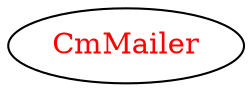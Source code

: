 digraph dependencyGraph {
 concentrate=true;
 ranksep="2.0";
 rankdir="LR"; 
 splines="ortho";
"CmMailer" [fontcolor="red"];
}